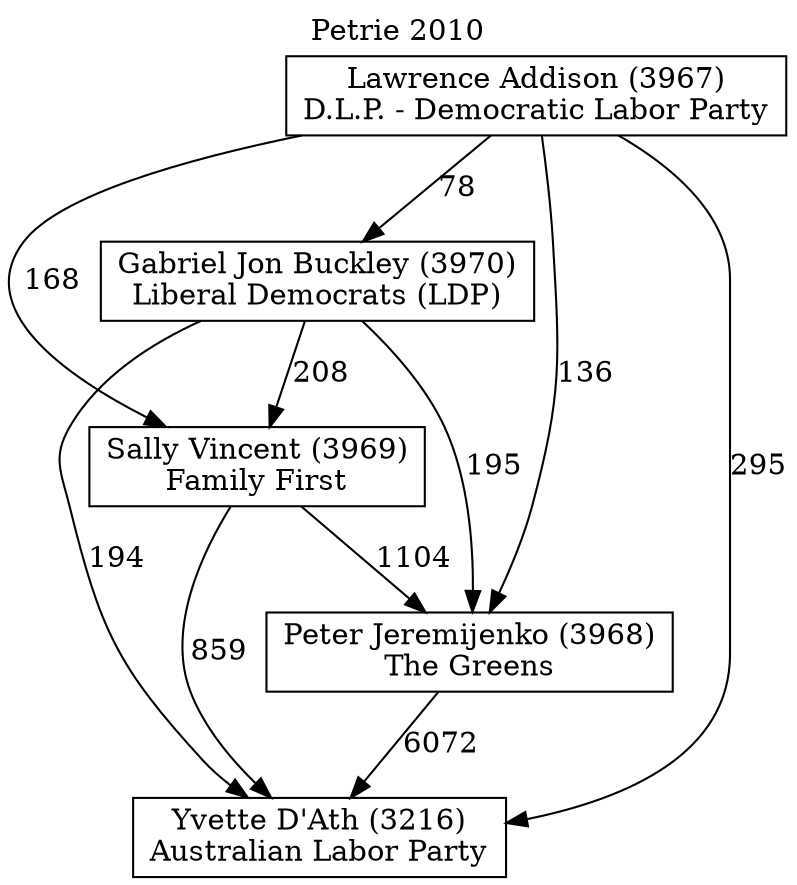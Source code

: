 // House preference flow
digraph "Yvette D'Ath (3216)_Petrie_2010" {
	graph [label="Petrie 2010" labelloc=t mclimit=10]
	node [shape=box]
	"Yvette D'Ath (3216)" [label="Yvette D'Ath (3216)
Australian Labor Party"]
	"Peter Jeremijenko (3968)" [label="Peter Jeremijenko (3968)
The Greens"]
	"Sally Vincent (3969)" [label="Sally Vincent (3969)
Family First"]
	"Gabriel Jon Buckley (3970)" [label="Gabriel Jon Buckley (3970)
Liberal Democrats (LDP)"]
	"Lawrence Addison (3967)" [label="Lawrence Addison (3967)
D.L.P. - Democratic Labor Party"]
	"Peter Jeremijenko (3968)" -> "Yvette D'Ath (3216)" [label=6072]
	"Sally Vincent (3969)" -> "Peter Jeremijenko (3968)" [label=1104]
	"Gabriel Jon Buckley (3970)" -> "Sally Vincent (3969)" [label=208]
	"Lawrence Addison (3967)" -> "Gabriel Jon Buckley (3970)" [label=78]
	"Sally Vincent (3969)" -> "Yvette D'Ath (3216)" [label=859]
	"Gabriel Jon Buckley (3970)" -> "Yvette D'Ath (3216)" [label=194]
	"Lawrence Addison (3967)" -> "Yvette D'Ath (3216)" [label=295]
	"Lawrence Addison (3967)" -> "Sally Vincent (3969)" [label=168]
	"Gabriel Jon Buckley (3970)" -> "Peter Jeremijenko (3968)" [label=195]
	"Lawrence Addison (3967)" -> "Peter Jeremijenko (3968)" [label=136]
}
